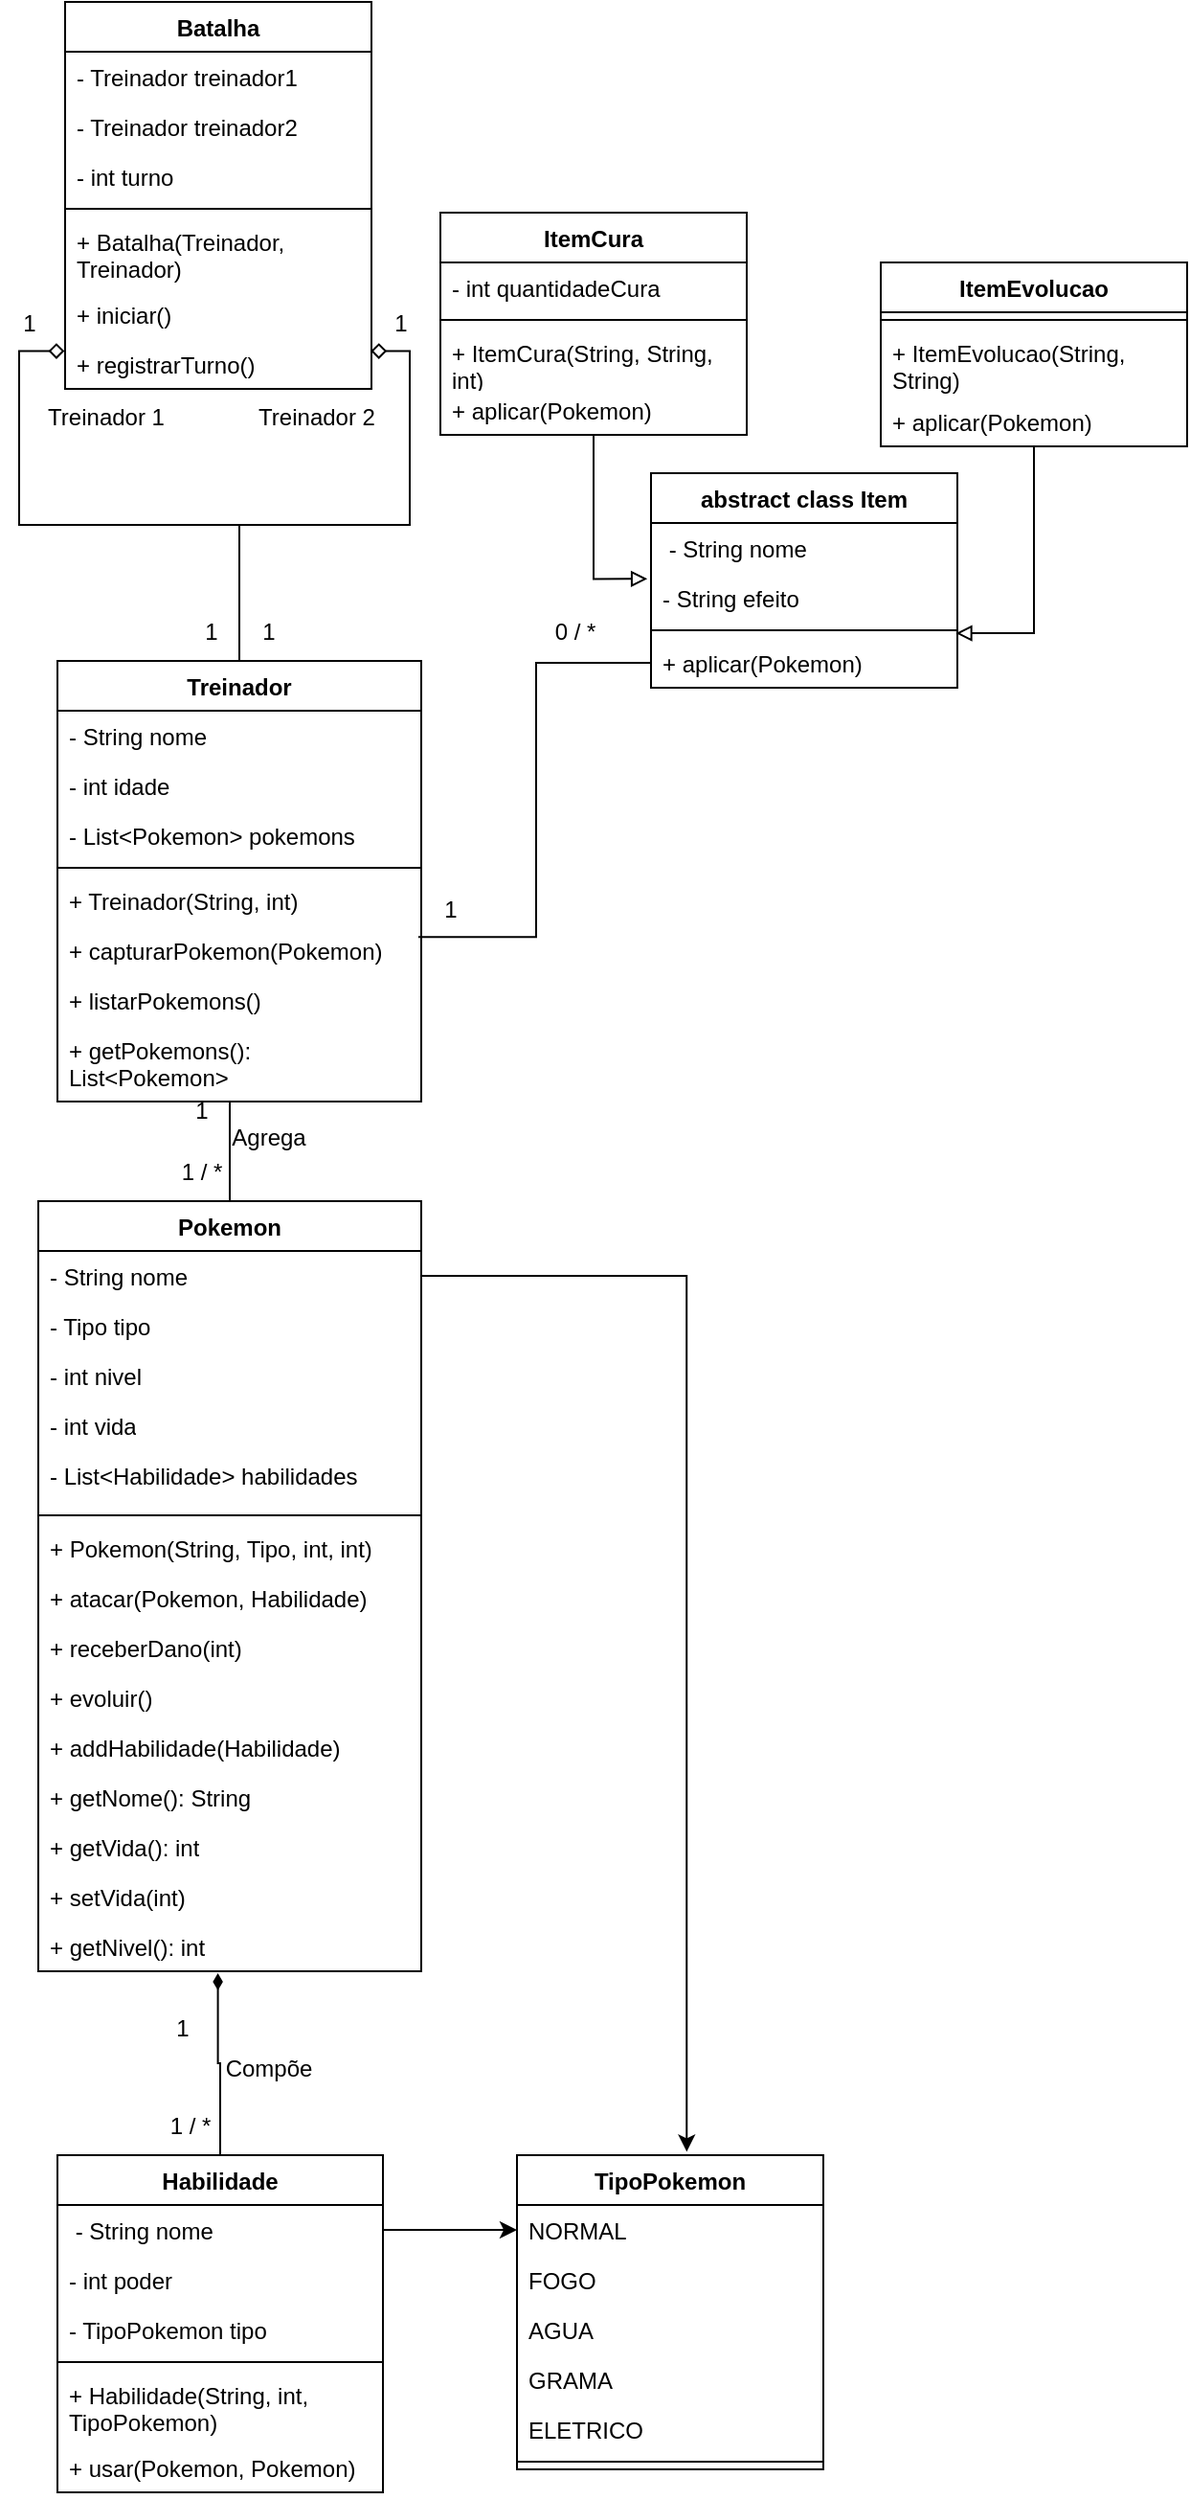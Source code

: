 <mxfile version="28.2.3">
  <diagram name="Página-1" id="-yPz52P-08YkTTOg7QqQ">
    <mxGraphModel dx="1226" dy="677" grid="1" gridSize="10" guides="1" tooltips="1" connect="1" arrows="1" fold="1" page="1" pageScale="1" pageWidth="827" pageHeight="1169" math="0" shadow="0">
      <root>
        <mxCell id="0" />
        <mxCell id="1" parent="0" />
        <mxCell id="oe0DGOApvmPt9xcGWf3o-1" value="Batalha" style="swimlane;fontStyle=1;align=center;verticalAlign=top;childLayout=stackLayout;horizontal=1;startSize=26;horizontalStack=0;resizeParent=1;resizeParentMax=0;resizeLast=0;collapsible=1;marginBottom=0;whiteSpace=wrap;html=1;" vertex="1" parent="1">
          <mxGeometry x="334" y="96" width="160" height="202" as="geometry" />
        </mxCell>
        <mxCell id="oe0DGOApvmPt9xcGWf3o-2" value="- Treinador treinador1" style="text;strokeColor=none;fillColor=none;align=left;verticalAlign=top;spacingLeft=4;spacingRight=4;overflow=hidden;rotatable=0;points=[[0,0.5],[1,0.5]];portConstraint=eastwest;whiteSpace=wrap;html=1;" vertex="1" parent="oe0DGOApvmPt9xcGWf3o-1">
          <mxGeometry y="26" width="160" height="26" as="geometry" />
        </mxCell>
        <mxCell id="oe0DGOApvmPt9xcGWf3o-86" value="- Treinador treinador2" style="text;strokeColor=none;fillColor=none;align=left;verticalAlign=top;spacingLeft=4;spacingRight=4;overflow=hidden;rotatable=0;points=[[0,0.5],[1,0.5]];portConstraint=eastwest;whiteSpace=wrap;html=1;" vertex="1" parent="oe0DGOApvmPt9xcGWf3o-1">
          <mxGeometry y="52" width="160" height="26" as="geometry" />
        </mxCell>
        <mxCell id="oe0DGOApvmPt9xcGWf3o-85" value="- int turno" style="text;strokeColor=none;fillColor=none;align=left;verticalAlign=top;spacingLeft=4;spacingRight=4;overflow=hidden;rotatable=0;points=[[0,0.5],[1,0.5]];portConstraint=eastwest;whiteSpace=wrap;html=1;" vertex="1" parent="oe0DGOApvmPt9xcGWf3o-1">
          <mxGeometry y="78" width="160" height="26" as="geometry" />
        </mxCell>
        <mxCell id="oe0DGOApvmPt9xcGWf3o-3" value="" style="line;strokeWidth=1;fillColor=none;align=left;verticalAlign=middle;spacingTop=-1;spacingLeft=3;spacingRight=3;rotatable=0;labelPosition=right;points=[];portConstraint=eastwest;strokeColor=inherit;" vertex="1" parent="oe0DGOApvmPt9xcGWf3o-1">
          <mxGeometry y="104" width="160" height="8" as="geometry" />
        </mxCell>
        <mxCell id="oe0DGOApvmPt9xcGWf3o-88" value="+ Batalha(Treinador, Treinador)" style="text;strokeColor=none;fillColor=none;align=left;verticalAlign=top;spacingLeft=4;spacingRight=4;overflow=hidden;rotatable=0;points=[[0,0.5],[1,0.5]];portConstraint=eastwest;whiteSpace=wrap;html=1;" vertex="1" parent="oe0DGOApvmPt9xcGWf3o-1">
          <mxGeometry y="112" width="160" height="38" as="geometry" />
        </mxCell>
        <mxCell id="oe0DGOApvmPt9xcGWf3o-87" value="+ iniciar()" style="text;strokeColor=none;fillColor=none;align=left;verticalAlign=top;spacingLeft=4;spacingRight=4;overflow=hidden;rotatable=0;points=[[0,0.5],[1,0.5]];portConstraint=eastwest;whiteSpace=wrap;html=1;" vertex="1" parent="oe0DGOApvmPt9xcGWf3o-1">
          <mxGeometry y="150" width="160" height="26" as="geometry" />
        </mxCell>
        <mxCell id="oe0DGOApvmPt9xcGWf3o-4" value="+ registrarTurno()" style="text;strokeColor=none;fillColor=none;align=left;verticalAlign=top;spacingLeft=4;spacingRight=4;overflow=hidden;rotatable=0;points=[[0,0.5],[1,0.5]];portConstraint=eastwest;whiteSpace=wrap;html=1;" vertex="1" parent="oe0DGOApvmPt9xcGWf3o-1">
          <mxGeometry y="176" width="160" height="26" as="geometry" />
        </mxCell>
        <mxCell id="oe0DGOApvmPt9xcGWf3o-5" value="Treinador" style="swimlane;fontStyle=1;align=center;verticalAlign=top;childLayout=stackLayout;horizontal=1;startSize=26;horizontalStack=0;resizeParent=1;resizeParentMax=0;resizeLast=0;collapsible=1;marginBottom=0;whiteSpace=wrap;html=1;" vertex="1" parent="1">
          <mxGeometry x="330" y="440" width="190" height="230" as="geometry" />
        </mxCell>
        <mxCell id="oe0DGOApvmPt9xcGWf3o-6" value="- String nome" style="text;strokeColor=none;fillColor=none;align=left;verticalAlign=top;spacingLeft=4;spacingRight=4;overflow=hidden;rotatable=0;points=[[0,0.5],[1,0.5]];portConstraint=eastwest;whiteSpace=wrap;html=1;" vertex="1" parent="oe0DGOApvmPt9xcGWf3o-5">
          <mxGeometry y="26" width="190" height="26" as="geometry" />
        </mxCell>
        <mxCell id="oe0DGOApvmPt9xcGWf3o-79" value="- int idade" style="text;strokeColor=none;fillColor=none;align=left;verticalAlign=top;spacingLeft=4;spacingRight=4;overflow=hidden;rotatable=0;points=[[0,0.5],[1,0.5]];portConstraint=eastwest;whiteSpace=wrap;html=1;" vertex="1" parent="oe0DGOApvmPt9xcGWf3o-5">
          <mxGeometry y="52" width="190" height="26" as="geometry" />
        </mxCell>
        <mxCell id="oe0DGOApvmPt9xcGWf3o-78" value="- List&amp;lt;Pokemon&amp;gt; pokemons" style="text;strokeColor=none;fillColor=none;align=left;verticalAlign=top;spacingLeft=4;spacingRight=4;overflow=hidden;rotatable=0;points=[[0,0.5],[1,0.5]];portConstraint=eastwest;whiteSpace=wrap;html=1;" vertex="1" parent="oe0DGOApvmPt9xcGWf3o-5">
          <mxGeometry y="78" width="190" height="26" as="geometry" />
        </mxCell>
        <mxCell id="oe0DGOApvmPt9xcGWf3o-7" value="" style="line;strokeWidth=1;fillColor=none;align=left;verticalAlign=middle;spacingTop=-1;spacingLeft=3;spacingRight=3;rotatable=0;labelPosition=right;points=[];portConstraint=eastwest;strokeColor=inherit;" vertex="1" parent="oe0DGOApvmPt9xcGWf3o-5">
          <mxGeometry y="104" width="190" height="8" as="geometry" />
        </mxCell>
        <mxCell id="oe0DGOApvmPt9xcGWf3o-82" value="+ Treinador(String, int)" style="text;strokeColor=none;fillColor=none;align=left;verticalAlign=top;spacingLeft=4;spacingRight=4;overflow=hidden;rotatable=0;points=[[0,0.5],[1,0.5]];portConstraint=eastwest;whiteSpace=wrap;html=1;" vertex="1" parent="oe0DGOApvmPt9xcGWf3o-5">
          <mxGeometry y="112" width="190" height="26" as="geometry" />
        </mxCell>
        <mxCell id="oe0DGOApvmPt9xcGWf3o-8" value="+ capturarPokemon(Pokemon)" style="text;strokeColor=none;fillColor=none;align=left;verticalAlign=top;spacingLeft=4;spacingRight=4;overflow=hidden;rotatable=0;points=[[0,0.5],[1,0.5]];portConstraint=eastwest;whiteSpace=wrap;html=1;" vertex="1" parent="oe0DGOApvmPt9xcGWf3o-5">
          <mxGeometry y="138" width="190" height="26" as="geometry" />
        </mxCell>
        <mxCell id="oe0DGOApvmPt9xcGWf3o-80" value="+ listarPokemons()" style="text;strokeColor=none;fillColor=none;align=left;verticalAlign=top;spacingLeft=4;spacingRight=4;overflow=hidden;rotatable=0;points=[[0,0.5],[1,0.5]];portConstraint=eastwest;whiteSpace=wrap;html=1;" vertex="1" parent="oe0DGOApvmPt9xcGWf3o-5">
          <mxGeometry y="164" width="190" height="26" as="geometry" />
        </mxCell>
        <mxCell id="oe0DGOApvmPt9xcGWf3o-81" value="&lt;div&gt;+ getPokemons(): List&amp;lt;Pokemon&amp;gt;&lt;/div&gt;&lt;div&gt;&lt;br&gt;&lt;/div&gt;" style="text;strokeColor=none;fillColor=none;align=left;verticalAlign=top;spacingLeft=4;spacingRight=4;overflow=hidden;rotatable=0;points=[[0,0.5],[1,0.5]];portConstraint=eastwest;whiteSpace=wrap;html=1;" vertex="1" parent="oe0DGOApvmPt9xcGWf3o-5">
          <mxGeometry y="190" width="190" height="40" as="geometry" />
        </mxCell>
        <mxCell id="oe0DGOApvmPt9xcGWf3o-25" style="edgeStyle=orthogonalEdgeStyle;rounded=0;orthogonalLoop=1;jettySize=auto;html=1;entryX=0.5;entryY=1;entryDx=0;entryDy=0;endArrow=none;endFill=0;" edge="1" parent="1" source="oe0DGOApvmPt9xcGWf3o-9">
          <mxGeometry relative="1" as="geometry">
            <mxPoint x="420" y="670" as="targetPoint" />
          </mxGeometry>
        </mxCell>
        <mxCell id="oe0DGOApvmPt9xcGWf3o-9" value="Pokemon" style="swimlane;fontStyle=1;align=center;verticalAlign=top;childLayout=stackLayout;horizontal=1;startSize=26;horizontalStack=0;resizeParent=1;resizeParentMax=0;resizeLast=0;collapsible=1;marginBottom=0;whiteSpace=wrap;html=1;" vertex="1" parent="1">
          <mxGeometry x="320" y="722" width="200" height="402" as="geometry" />
        </mxCell>
        <mxCell id="oe0DGOApvmPt9xcGWf3o-10" value="- String nome" style="text;strokeColor=none;fillColor=none;align=left;verticalAlign=top;spacingLeft=4;spacingRight=4;overflow=hidden;rotatable=0;points=[[0,0.5],[1,0.5]];portConstraint=eastwest;whiteSpace=wrap;html=1;" vertex="1" parent="oe0DGOApvmPt9xcGWf3o-9">
          <mxGeometry y="26" width="200" height="26" as="geometry" />
        </mxCell>
        <mxCell id="oe0DGOApvmPt9xcGWf3o-72" value="- Tipo tipo" style="text;strokeColor=none;fillColor=none;align=left;verticalAlign=top;spacingLeft=4;spacingRight=4;overflow=hidden;rotatable=0;points=[[0,0.5],[1,0.5]];portConstraint=eastwest;whiteSpace=wrap;html=1;" vertex="1" parent="oe0DGOApvmPt9xcGWf3o-9">
          <mxGeometry y="52" width="200" height="26" as="geometry" />
        </mxCell>
        <mxCell id="oe0DGOApvmPt9xcGWf3o-71" value="- int nivel" style="text;strokeColor=none;fillColor=none;align=left;verticalAlign=top;spacingLeft=4;spacingRight=4;overflow=hidden;rotatable=0;points=[[0,0.5],[1,0.5]];portConstraint=eastwest;whiteSpace=wrap;html=1;" vertex="1" parent="oe0DGOApvmPt9xcGWf3o-9">
          <mxGeometry y="78" width="200" height="26" as="geometry" />
        </mxCell>
        <mxCell id="oe0DGOApvmPt9xcGWf3o-73" value="- int vida" style="text;strokeColor=none;fillColor=none;align=left;verticalAlign=top;spacingLeft=4;spacingRight=4;overflow=hidden;rotatable=0;points=[[0,0.5],[1,0.5]];portConstraint=eastwest;whiteSpace=wrap;html=1;" vertex="1" parent="oe0DGOApvmPt9xcGWf3o-9">
          <mxGeometry y="104" width="200" height="26" as="geometry" />
        </mxCell>
        <mxCell id="oe0DGOApvmPt9xcGWf3o-70" value="- List&amp;lt;Habilidade&amp;gt; habilidades" style="text;strokeColor=none;fillColor=none;align=left;verticalAlign=top;spacingLeft=4;spacingRight=4;overflow=hidden;rotatable=0;points=[[0,0.5],[1,0.5]];portConstraint=eastwest;whiteSpace=wrap;html=1;" vertex="1" parent="oe0DGOApvmPt9xcGWf3o-9">
          <mxGeometry y="130" width="200" height="30" as="geometry" />
        </mxCell>
        <mxCell id="oe0DGOApvmPt9xcGWf3o-11" value="" style="line;strokeWidth=1;fillColor=none;align=left;verticalAlign=middle;spacingTop=-1;spacingLeft=3;spacingRight=3;rotatable=0;labelPosition=right;points=[];portConstraint=eastwest;strokeColor=inherit;" vertex="1" parent="oe0DGOApvmPt9xcGWf3o-9">
          <mxGeometry y="160" width="200" height="8" as="geometry" />
        </mxCell>
        <mxCell id="oe0DGOApvmPt9xcGWf3o-12" value="+ Pokemon(String, Tipo, int, int)" style="text;strokeColor=none;fillColor=none;align=left;verticalAlign=top;spacingLeft=4;spacingRight=4;overflow=hidden;rotatable=0;points=[[0,0.5],[1,0.5]];portConstraint=eastwest;whiteSpace=wrap;html=1;" vertex="1" parent="oe0DGOApvmPt9xcGWf3o-9">
          <mxGeometry y="168" width="200" height="26" as="geometry" />
        </mxCell>
        <mxCell id="oe0DGOApvmPt9xcGWf3o-76" value="+ atacar(Pokemon, Habilidade)" style="text;strokeColor=none;fillColor=none;align=left;verticalAlign=top;spacingLeft=4;spacingRight=4;overflow=hidden;rotatable=0;points=[[0,0.5],[1,0.5]];portConstraint=eastwest;whiteSpace=wrap;html=1;" vertex="1" parent="oe0DGOApvmPt9xcGWf3o-9">
          <mxGeometry y="194" width="200" height="26" as="geometry" />
        </mxCell>
        <mxCell id="oe0DGOApvmPt9xcGWf3o-75" value="+ receberDano(int)" style="text;strokeColor=none;fillColor=none;align=left;verticalAlign=top;spacingLeft=4;spacingRight=4;overflow=hidden;rotatable=0;points=[[0,0.5],[1,0.5]];portConstraint=eastwest;whiteSpace=wrap;html=1;" vertex="1" parent="oe0DGOApvmPt9xcGWf3o-9">
          <mxGeometry y="220" width="200" height="26" as="geometry" />
        </mxCell>
        <mxCell id="oe0DGOApvmPt9xcGWf3o-92" value="+ evoluir()" style="text;strokeColor=none;fillColor=none;align=left;verticalAlign=top;spacingLeft=4;spacingRight=4;overflow=hidden;rotatable=0;points=[[0,0.5],[1,0.5]];portConstraint=eastwest;whiteSpace=wrap;html=1;" vertex="1" parent="oe0DGOApvmPt9xcGWf3o-9">
          <mxGeometry y="246" width="200" height="26" as="geometry" />
        </mxCell>
        <mxCell id="oe0DGOApvmPt9xcGWf3o-89" value="+ addHabilidade(Habilidade)" style="text;strokeColor=none;fillColor=none;align=left;verticalAlign=top;spacingLeft=4;spacingRight=4;overflow=hidden;rotatable=0;points=[[0,0.5],[1,0.5]];portConstraint=eastwest;whiteSpace=wrap;html=1;" vertex="1" parent="oe0DGOApvmPt9xcGWf3o-9">
          <mxGeometry y="272" width="200" height="26" as="geometry" />
        </mxCell>
        <mxCell id="oe0DGOApvmPt9xcGWf3o-90" value="+ getNome(): String" style="text;strokeColor=none;fillColor=none;align=left;verticalAlign=top;spacingLeft=4;spacingRight=4;overflow=hidden;rotatable=0;points=[[0,0.5],[1,0.5]];portConstraint=eastwest;whiteSpace=wrap;html=1;" vertex="1" parent="oe0DGOApvmPt9xcGWf3o-9">
          <mxGeometry y="298" width="200" height="26" as="geometry" />
        </mxCell>
        <mxCell id="oe0DGOApvmPt9xcGWf3o-77" value="+ getVida(): int" style="text;strokeColor=none;fillColor=none;align=left;verticalAlign=top;spacingLeft=4;spacingRight=4;overflow=hidden;rotatable=0;points=[[0,0.5],[1,0.5]];portConstraint=eastwest;whiteSpace=wrap;html=1;" vertex="1" parent="oe0DGOApvmPt9xcGWf3o-9">
          <mxGeometry y="324" width="200" height="26" as="geometry" />
        </mxCell>
        <mxCell id="oe0DGOApvmPt9xcGWf3o-91" value="+ setVida(int)" style="text;strokeColor=none;fillColor=none;align=left;verticalAlign=top;spacingLeft=4;spacingRight=4;overflow=hidden;rotatable=0;points=[[0,0.5],[1,0.5]];portConstraint=eastwest;whiteSpace=wrap;html=1;" vertex="1" parent="oe0DGOApvmPt9xcGWf3o-9">
          <mxGeometry y="350" width="200" height="26" as="geometry" />
        </mxCell>
        <mxCell id="oe0DGOApvmPt9xcGWf3o-74" value="+ getNivel(): int" style="text;strokeColor=none;fillColor=none;align=left;verticalAlign=top;spacingLeft=4;spacingRight=4;overflow=hidden;rotatable=0;points=[[0,0.5],[1,0.5]];portConstraint=eastwest;whiteSpace=wrap;html=1;" vertex="1" parent="oe0DGOApvmPt9xcGWf3o-9">
          <mxGeometry y="376" width="200" height="26" as="geometry" />
        </mxCell>
        <mxCell id="oe0DGOApvmPt9xcGWf3o-13" value="Habilidade" style="swimlane;fontStyle=1;align=center;verticalAlign=top;childLayout=stackLayout;horizontal=1;startSize=26;horizontalStack=0;resizeParent=1;resizeParentMax=0;resizeLast=0;collapsible=1;marginBottom=0;whiteSpace=wrap;html=1;" vertex="1" parent="1">
          <mxGeometry x="330" y="1220" width="170" height="176" as="geometry" />
        </mxCell>
        <mxCell id="oe0DGOApvmPt9xcGWf3o-14" value="&amp;nbsp;- String nome" style="text;strokeColor=none;fillColor=none;align=left;verticalAlign=top;spacingLeft=4;spacingRight=4;overflow=hidden;rotatable=0;points=[[0,0.5],[1,0.5]];portConstraint=eastwest;whiteSpace=wrap;html=1;" vertex="1" parent="oe0DGOApvmPt9xcGWf3o-13">
          <mxGeometry y="26" width="170" height="26" as="geometry" />
        </mxCell>
        <mxCell id="oe0DGOApvmPt9xcGWf3o-61" value="- int poder" style="text;strokeColor=none;fillColor=none;align=left;verticalAlign=top;spacingLeft=4;spacingRight=4;overflow=hidden;rotatable=0;points=[[0,0.5],[1,0.5]];portConstraint=eastwest;whiteSpace=wrap;html=1;" vertex="1" parent="oe0DGOApvmPt9xcGWf3o-13">
          <mxGeometry y="52" width="170" height="26" as="geometry" />
        </mxCell>
        <mxCell id="oe0DGOApvmPt9xcGWf3o-65" value="- TipoPokemon tipo" style="text;strokeColor=none;fillColor=none;align=left;verticalAlign=top;spacingLeft=4;spacingRight=4;overflow=hidden;rotatable=0;points=[[0,0.5],[1,0.5]];portConstraint=eastwest;whiteSpace=wrap;html=1;" vertex="1" parent="oe0DGOApvmPt9xcGWf3o-13">
          <mxGeometry y="78" width="170" height="26" as="geometry" />
        </mxCell>
        <mxCell id="oe0DGOApvmPt9xcGWf3o-15" value="" style="line;strokeWidth=1;fillColor=none;align=left;verticalAlign=middle;spacingTop=-1;spacingLeft=3;spacingRight=3;rotatable=0;labelPosition=right;points=[];portConstraint=eastwest;strokeColor=inherit;" vertex="1" parent="oe0DGOApvmPt9xcGWf3o-13">
          <mxGeometry y="104" width="170" height="8" as="geometry" />
        </mxCell>
        <mxCell id="oe0DGOApvmPt9xcGWf3o-63" value="+ Habilidade(String, int, TipoPokemon)" style="text;strokeColor=none;fillColor=none;align=left;verticalAlign=top;spacingLeft=4;spacingRight=4;overflow=hidden;rotatable=0;points=[[0,0.5],[1,0.5]];portConstraint=eastwest;whiteSpace=wrap;html=1;" vertex="1" parent="oe0DGOApvmPt9xcGWf3o-13">
          <mxGeometry y="112" width="170" height="38" as="geometry" />
        </mxCell>
        <mxCell id="oe0DGOApvmPt9xcGWf3o-64" value="+ usar(Pokemon, Pokemon)" style="text;strokeColor=none;fillColor=none;align=left;verticalAlign=top;spacingLeft=4;spacingRight=4;overflow=hidden;rotatable=0;points=[[0,0.5],[1,0.5]];portConstraint=eastwest;whiteSpace=wrap;html=1;" vertex="1" parent="oe0DGOApvmPt9xcGWf3o-13">
          <mxGeometry y="150" width="170" height="26" as="geometry" />
        </mxCell>
        <mxCell id="oe0DGOApvmPt9xcGWf3o-17" style="edgeStyle=orthogonalEdgeStyle;rounded=0;orthogonalLoop=1;jettySize=auto;html=1;entryX=-0.002;entryY=0.241;entryDx=0;entryDy=0;entryPerimeter=0;endArrow=diamond;endFill=0;" edge="1" parent="1" source="oe0DGOApvmPt9xcGWf3o-5" target="oe0DGOApvmPt9xcGWf3o-4">
          <mxGeometry relative="1" as="geometry" />
        </mxCell>
        <mxCell id="oe0DGOApvmPt9xcGWf3o-18" style="edgeStyle=orthogonalEdgeStyle;rounded=0;orthogonalLoop=1;jettySize=auto;html=1;entryX=0.998;entryY=0.241;entryDx=0;entryDy=0;entryPerimeter=0;endArrow=diamond;endFill=0;" edge="1" parent="1" source="oe0DGOApvmPt9xcGWf3o-5" target="oe0DGOApvmPt9xcGWf3o-4">
          <mxGeometry relative="1" as="geometry" />
        </mxCell>
        <mxCell id="oe0DGOApvmPt9xcGWf3o-19" value="1" style="text;html=1;align=center;verticalAlign=middle;resizable=0;points=[];autosize=1;strokeColor=none;fillColor=none;" vertex="1" parent="1">
          <mxGeometry x="300" y="249" width="30" height="30" as="geometry" />
        </mxCell>
        <mxCell id="oe0DGOApvmPt9xcGWf3o-20" value="1" style="text;html=1;align=center;verticalAlign=middle;resizable=0;points=[];autosize=1;strokeColor=none;fillColor=none;" vertex="1" parent="1">
          <mxGeometry x="395" y="410" width="30" height="30" as="geometry" />
        </mxCell>
        <mxCell id="oe0DGOApvmPt9xcGWf3o-21" value="1" style="text;html=1;align=center;verticalAlign=middle;resizable=0;points=[];autosize=1;strokeColor=none;fillColor=none;" vertex="1" parent="1">
          <mxGeometry x="425" y="410" width="30" height="30" as="geometry" />
        </mxCell>
        <mxCell id="oe0DGOApvmPt9xcGWf3o-22" value="1" style="text;html=1;align=center;verticalAlign=middle;resizable=0;points=[];autosize=1;strokeColor=none;fillColor=none;" vertex="1" parent="1">
          <mxGeometry x="494" y="249" width="30" height="30" as="geometry" />
        </mxCell>
        <mxCell id="oe0DGOApvmPt9xcGWf3o-23" value="Treinador 1" style="text;html=1;align=center;verticalAlign=middle;resizable=0;points=[];autosize=1;strokeColor=none;fillColor=none;" vertex="1" parent="1">
          <mxGeometry x="315" y="298" width="80" height="30" as="geometry" />
        </mxCell>
        <mxCell id="oe0DGOApvmPt9xcGWf3o-24" value="Treinador 2" style="text;html=1;align=center;verticalAlign=middle;resizable=0;points=[];autosize=1;strokeColor=none;fillColor=none;" vertex="1" parent="1">
          <mxGeometry x="425" y="298" width="80" height="30" as="geometry" />
        </mxCell>
        <mxCell id="oe0DGOApvmPt9xcGWf3o-26" value="1" style="text;html=1;align=center;verticalAlign=middle;resizable=0;points=[];autosize=1;strokeColor=none;fillColor=none;" vertex="1" parent="1">
          <mxGeometry x="390" y="660" width="30" height="30" as="geometry" />
        </mxCell>
        <mxCell id="oe0DGOApvmPt9xcGWf3o-27" value="1 / *" style="text;html=1;align=center;verticalAlign=middle;resizable=0;points=[];autosize=1;strokeColor=none;fillColor=none;" vertex="1" parent="1">
          <mxGeometry x="385" y="692" width="40" height="30" as="geometry" />
        </mxCell>
        <mxCell id="oe0DGOApvmPt9xcGWf3o-28" value="Agrega" style="text;html=1;align=center;verticalAlign=middle;resizable=0;points=[];autosize=1;strokeColor=none;fillColor=none;" vertex="1" parent="1">
          <mxGeometry x="410" y="674" width="60" height="30" as="geometry" />
        </mxCell>
        <mxCell id="oe0DGOApvmPt9xcGWf3o-29" style="edgeStyle=orthogonalEdgeStyle;rounded=0;orthogonalLoop=1;jettySize=auto;html=1;endArrow=diamondThin;endFill=1;entryX=0.469;entryY=1.038;entryDx=0;entryDy=0;entryPerimeter=0;" edge="1" parent="1" source="oe0DGOApvmPt9xcGWf3o-13" target="oe0DGOApvmPt9xcGWf3o-74">
          <mxGeometry relative="1" as="geometry">
            <mxPoint x="415" y="1014" as="targetPoint" />
          </mxGeometry>
        </mxCell>
        <mxCell id="oe0DGOApvmPt9xcGWf3o-30" value="Compõe" style="text;html=1;align=center;verticalAlign=middle;resizable=0;points=[];autosize=1;strokeColor=none;fillColor=none;" vertex="1" parent="1">
          <mxGeometry x="405" y="1160" width="70" height="30" as="geometry" />
        </mxCell>
        <mxCell id="oe0DGOApvmPt9xcGWf3o-31" value="1 / *" style="text;html=1;align=center;verticalAlign=middle;resizable=0;points=[];autosize=1;strokeColor=none;fillColor=none;" vertex="1" parent="1">
          <mxGeometry x="379" y="1190" width="40" height="30" as="geometry" />
        </mxCell>
        <mxCell id="oe0DGOApvmPt9xcGWf3o-32" value="1" style="text;html=1;align=center;verticalAlign=middle;resizable=0;points=[];autosize=1;strokeColor=none;fillColor=none;" vertex="1" parent="1">
          <mxGeometry x="380" y="1139" width="30" height="30" as="geometry" />
        </mxCell>
        <mxCell id="oe0DGOApvmPt9xcGWf3o-33" value="abstract class Item" style="swimlane;fontStyle=1;align=center;verticalAlign=top;childLayout=stackLayout;horizontal=1;startSize=26;horizontalStack=0;resizeParent=1;resizeParentMax=0;resizeLast=0;collapsible=1;marginBottom=0;whiteSpace=wrap;html=1;" vertex="1" parent="1">
          <mxGeometry x="640" y="342" width="160" height="112" as="geometry" />
        </mxCell>
        <mxCell id="oe0DGOApvmPt9xcGWf3o-34" value="&amp;nbsp;- String nome" style="text;strokeColor=none;fillColor=none;align=left;verticalAlign=top;spacingLeft=4;spacingRight=4;overflow=hidden;rotatable=0;points=[[0,0.5],[1,0.5]];portConstraint=eastwest;whiteSpace=wrap;html=1;" vertex="1" parent="oe0DGOApvmPt9xcGWf3o-33">
          <mxGeometry y="26" width="160" height="26" as="geometry" />
        </mxCell>
        <mxCell id="oe0DGOApvmPt9xcGWf3o-83" value="- String efeito" style="text;strokeColor=none;fillColor=none;align=left;verticalAlign=top;spacingLeft=4;spacingRight=4;overflow=hidden;rotatable=0;points=[[0,0.5],[1,0.5]];portConstraint=eastwest;whiteSpace=wrap;html=1;" vertex="1" parent="oe0DGOApvmPt9xcGWf3o-33">
          <mxGeometry y="52" width="160" height="26" as="geometry" />
        </mxCell>
        <mxCell id="oe0DGOApvmPt9xcGWf3o-35" value="" style="line;strokeWidth=1;fillColor=none;align=left;verticalAlign=middle;spacingTop=-1;spacingLeft=3;spacingRight=3;rotatable=0;labelPosition=right;points=[];portConstraint=eastwest;strokeColor=inherit;" vertex="1" parent="oe0DGOApvmPt9xcGWf3o-33">
          <mxGeometry y="78" width="160" height="8" as="geometry" />
        </mxCell>
        <mxCell id="oe0DGOApvmPt9xcGWf3o-36" value="+ aplicar(Pokemon)" style="text;strokeColor=none;fillColor=none;align=left;verticalAlign=top;spacingLeft=4;spacingRight=4;overflow=hidden;rotatable=0;points=[[0,0.5],[1,0.5]];portConstraint=eastwest;whiteSpace=wrap;html=1;" vertex="1" parent="oe0DGOApvmPt9xcGWf3o-33">
          <mxGeometry y="86" width="160" height="26" as="geometry" />
        </mxCell>
        <mxCell id="oe0DGOApvmPt9xcGWf3o-37" value="ItemCura" style="swimlane;fontStyle=1;align=center;verticalAlign=top;childLayout=stackLayout;horizontal=1;startSize=26;horizontalStack=0;resizeParent=1;resizeParentMax=0;resizeLast=0;collapsible=1;marginBottom=0;whiteSpace=wrap;html=1;" vertex="1" parent="1">
          <mxGeometry x="530" y="206" width="160" height="116" as="geometry" />
        </mxCell>
        <mxCell id="oe0DGOApvmPt9xcGWf3o-38" value="- int quantidadeCura" style="text;strokeColor=none;fillColor=none;align=left;verticalAlign=top;spacingLeft=4;spacingRight=4;overflow=hidden;rotatable=0;points=[[0,0.5],[1,0.5]];portConstraint=eastwest;whiteSpace=wrap;html=1;" vertex="1" parent="oe0DGOApvmPt9xcGWf3o-37">
          <mxGeometry y="26" width="160" height="26" as="geometry" />
        </mxCell>
        <mxCell id="oe0DGOApvmPt9xcGWf3o-39" value="" style="line;strokeWidth=1;fillColor=none;align=left;verticalAlign=middle;spacingTop=-1;spacingLeft=3;spacingRight=3;rotatable=0;labelPosition=right;points=[];portConstraint=eastwest;strokeColor=inherit;" vertex="1" parent="oe0DGOApvmPt9xcGWf3o-37">
          <mxGeometry y="52" width="160" height="8" as="geometry" />
        </mxCell>
        <mxCell id="oe0DGOApvmPt9xcGWf3o-40" value="+ ItemCura(String, String, int)" style="text;strokeColor=none;fillColor=none;align=left;verticalAlign=top;spacingLeft=4;spacingRight=4;overflow=hidden;rotatable=0;points=[[0,0.5],[1,0.5]];portConstraint=eastwest;whiteSpace=wrap;html=1;" vertex="1" parent="oe0DGOApvmPt9xcGWf3o-37">
          <mxGeometry y="60" width="160" height="30" as="geometry" />
        </mxCell>
        <mxCell id="oe0DGOApvmPt9xcGWf3o-84" value="+ aplicar(Pokemon)" style="text;strokeColor=none;fillColor=none;align=left;verticalAlign=top;spacingLeft=4;spacingRight=4;overflow=hidden;rotatable=0;points=[[0,0.5],[1,0.5]];portConstraint=eastwest;whiteSpace=wrap;html=1;" vertex="1" parent="oe0DGOApvmPt9xcGWf3o-37">
          <mxGeometry y="90" width="160" height="26" as="geometry" />
        </mxCell>
        <mxCell id="oe0DGOApvmPt9xcGWf3o-45" value="TipoPokemon" style="swimlane;fontStyle=1;align=center;verticalAlign=top;childLayout=stackLayout;horizontal=1;startSize=26;horizontalStack=0;resizeParent=1;resizeParentMax=0;resizeLast=0;collapsible=1;marginBottom=0;whiteSpace=wrap;html=1;" vertex="1" parent="1">
          <mxGeometry x="570" y="1220" width="160" height="164" as="geometry" />
        </mxCell>
        <mxCell id="oe0DGOApvmPt9xcGWf3o-46" value="NORMAL" style="text;strokeColor=none;fillColor=none;align=left;verticalAlign=top;spacingLeft=4;spacingRight=4;overflow=hidden;rotatable=0;points=[[0,0.5],[1,0.5]];portConstraint=eastwest;whiteSpace=wrap;html=1;" vertex="1" parent="oe0DGOApvmPt9xcGWf3o-45">
          <mxGeometry y="26" width="160" height="26" as="geometry" />
        </mxCell>
        <mxCell id="oe0DGOApvmPt9xcGWf3o-67" value="FOGO" style="text;strokeColor=none;fillColor=none;align=left;verticalAlign=top;spacingLeft=4;spacingRight=4;overflow=hidden;rotatable=0;points=[[0,0.5],[1,0.5]];portConstraint=eastwest;whiteSpace=wrap;html=1;" vertex="1" parent="oe0DGOApvmPt9xcGWf3o-45">
          <mxGeometry y="52" width="160" height="26" as="geometry" />
        </mxCell>
        <mxCell id="oe0DGOApvmPt9xcGWf3o-69" value="AGUA" style="text;strokeColor=none;fillColor=none;align=left;verticalAlign=top;spacingLeft=4;spacingRight=4;overflow=hidden;rotatable=0;points=[[0,0.5],[1,0.5]];portConstraint=eastwest;whiteSpace=wrap;html=1;" vertex="1" parent="oe0DGOApvmPt9xcGWf3o-45">
          <mxGeometry y="78" width="160" height="26" as="geometry" />
        </mxCell>
        <mxCell id="oe0DGOApvmPt9xcGWf3o-68" value="GRAMA" style="text;strokeColor=none;fillColor=none;align=left;verticalAlign=top;spacingLeft=4;spacingRight=4;overflow=hidden;rotatable=0;points=[[0,0.5],[1,0.5]];portConstraint=eastwest;whiteSpace=wrap;html=1;" vertex="1" parent="oe0DGOApvmPt9xcGWf3o-45">
          <mxGeometry y="104" width="160" height="26" as="geometry" />
        </mxCell>
        <mxCell id="oe0DGOApvmPt9xcGWf3o-48" value="ELETRICO" style="text;strokeColor=none;fillColor=none;align=left;verticalAlign=top;spacingLeft=4;spacingRight=4;overflow=hidden;rotatable=0;points=[[0,0.5],[1,0.5]];portConstraint=eastwest;whiteSpace=wrap;html=1;" vertex="1" parent="oe0DGOApvmPt9xcGWf3o-45">
          <mxGeometry y="130" width="160" height="26" as="geometry" />
        </mxCell>
        <mxCell id="oe0DGOApvmPt9xcGWf3o-47" value="" style="line;strokeWidth=1;fillColor=none;align=left;verticalAlign=middle;spacingTop=-1;spacingLeft=3;spacingRight=3;rotatable=0;labelPosition=right;points=[];portConstraint=eastwest;strokeColor=inherit;" vertex="1" parent="oe0DGOApvmPt9xcGWf3o-45">
          <mxGeometry y="156" width="160" height="8" as="geometry" />
        </mxCell>
        <mxCell id="oe0DGOApvmPt9xcGWf3o-50" value="ItemEvolucao" style="swimlane;fontStyle=1;align=center;verticalAlign=top;childLayout=stackLayout;horizontal=1;startSize=26;horizontalStack=0;resizeParent=1;resizeParentMax=0;resizeLast=0;collapsible=1;marginBottom=0;whiteSpace=wrap;html=1;" vertex="1" parent="1">
          <mxGeometry x="760" y="232" width="160" height="96" as="geometry" />
        </mxCell>
        <mxCell id="oe0DGOApvmPt9xcGWf3o-52" value="" style="line;strokeWidth=1;fillColor=none;align=left;verticalAlign=middle;spacingTop=-1;spacingLeft=3;spacingRight=3;rotatable=0;labelPosition=right;points=[];portConstraint=eastwest;strokeColor=inherit;" vertex="1" parent="oe0DGOApvmPt9xcGWf3o-50">
          <mxGeometry y="26" width="160" height="8" as="geometry" />
        </mxCell>
        <mxCell id="oe0DGOApvmPt9xcGWf3o-51" value="+ ItemEvolucao(String, String)" style="text;strokeColor=none;fillColor=none;align=left;verticalAlign=top;spacingLeft=4;spacingRight=4;overflow=hidden;rotatable=0;points=[[0,0.5],[1,0.5]];portConstraint=eastwest;whiteSpace=wrap;html=1;" vertex="1" parent="oe0DGOApvmPt9xcGWf3o-50">
          <mxGeometry y="34" width="160" height="36" as="geometry" />
        </mxCell>
        <mxCell id="oe0DGOApvmPt9xcGWf3o-53" value="+ aplicar(Pokemon)" style="text;strokeColor=none;fillColor=none;align=left;verticalAlign=top;spacingLeft=4;spacingRight=4;overflow=hidden;rotatable=0;points=[[0,0.5],[1,0.5]];portConstraint=eastwest;whiteSpace=wrap;html=1;" vertex="1" parent="oe0DGOApvmPt9xcGWf3o-50">
          <mxGeometry y="70" width="160" height="26" as="geometry" />
        </mxCell>
        <mxCell id="oe0DGOApvmPt9xcGWf3o-54" style="edgeStyle=orthogonalEdgeStyle;rounded=0;orthogonalLoop=1;jettySize=auto;html=1;entryX=0.995;entryY=0.691;entryDx=0;entryDy=0;entryPerimeter=0;endArrow=block;endFill=0;" edge="1" parent="1" source="oe0DGOApvmPt9xcGWf3o-50" target="oe0DGOApvmPt9xcGWf3o-35">
          <mxGeometry relative="1" as="geometry" />
        </mxCell>
        <mxCell id="oe0DGOApvmPt9xcGWf3o-55" style="edgeStyle=orthogonalEdgeStyle;rounded=0;orthogonalLoop=1;jettySize=auto;html=1;entryX=-0.012;entryY=1.122;entryDx=0;entryDy=0;entryPerimeter=0;endArrow=block;endFill=0;" edge="1" parent="1" source="oe0DGOApvmPt9xcGWf3o-37" target="oe0DGOApvmPt9xcGWf3o-34">
          <mxGeometry relative="1" as="geometry" />
        </mxCell>
        <mxCell id="oe0DGOApvmPt9xcGWf3o-56" style="edgeStyle=orthogonalEdgeStyle;rounded=0;orthogonalLoop=1;jettySize=auto;html=1;entryX=0.554;entryY=-0.011;entryDx=0;entryDy=0;entryPerimeter=0;" edge="1" parent="1" source="oe0DGOApvmPt9xcGWf3o-10" target="oe0DGOApvmPt9xcGWf3o-45">
          <mxGeometry relative="1" as="geometry" />
        </mxCell>
        <mxCell id="oe0DGOApvmPt9xcGWf3o-57" style="edgeStyle=orthogonalEdgeStyle;rounded=0;orthogonalLoop=1;jettySize=auto;html=1;entryX=0;entryY=0.5;entryDx=0;entryDy=0;" edge="1" parent="1" source="oe0DGOApvmPt9xcGWf3o-14" target="oe0DGOApvmPt9xcGWf3o-46">
          <mxGeometry relative="1" as="geometry" />
        </mxCell>
        <mxCell id="oe0DGOApvmPt9xcGWf3o-58" style="edgeStyle=orthogonalEdgeStyle;rounded=0;orthogonalLoop=1;jettySize=auto;html=1;entryX=0.992;entryY=0.235;entryDx=0;entryDy=0;entryPerimeter=0;endArrow=none;endFill=0;" edge="1" parent="1" source="oe0DGOApvmPt9xcGWf3o-36" target="oe0DGOApvmPt9xcGWf3o-8">
          <mxGeometry relative="1" as="geometry" />
        </mxCell>
        <mxCell id="oe0DGOApvmPt9xcGWf3o-59" value="1" style="text;html=1;align=center;verticalAlign=middle;resizable=0;points=[];autosize=1;strokeColor=none;fillColor=none;" vertex="1" parent="1">
          <mxGeometry x="520" y="555" width="30" height="30" as="geometry" />
        </mxCell>
        <mxCell id="oe0DGOApvmPt9xcGWf3o-60" value="0 / *" style="text;html=1;align=center;verticalAlign=middle;resizable=0;points=[];autosize=1;strokeColor=none;fillColor=none;" vertex="1" parent="1">
          <mxGeometry x="580" y="410" width="40" height="30" as="geometry" />
        </mxCell>
      </root>
    </mxGraphModel>
  </diagram>
</mxfile>
